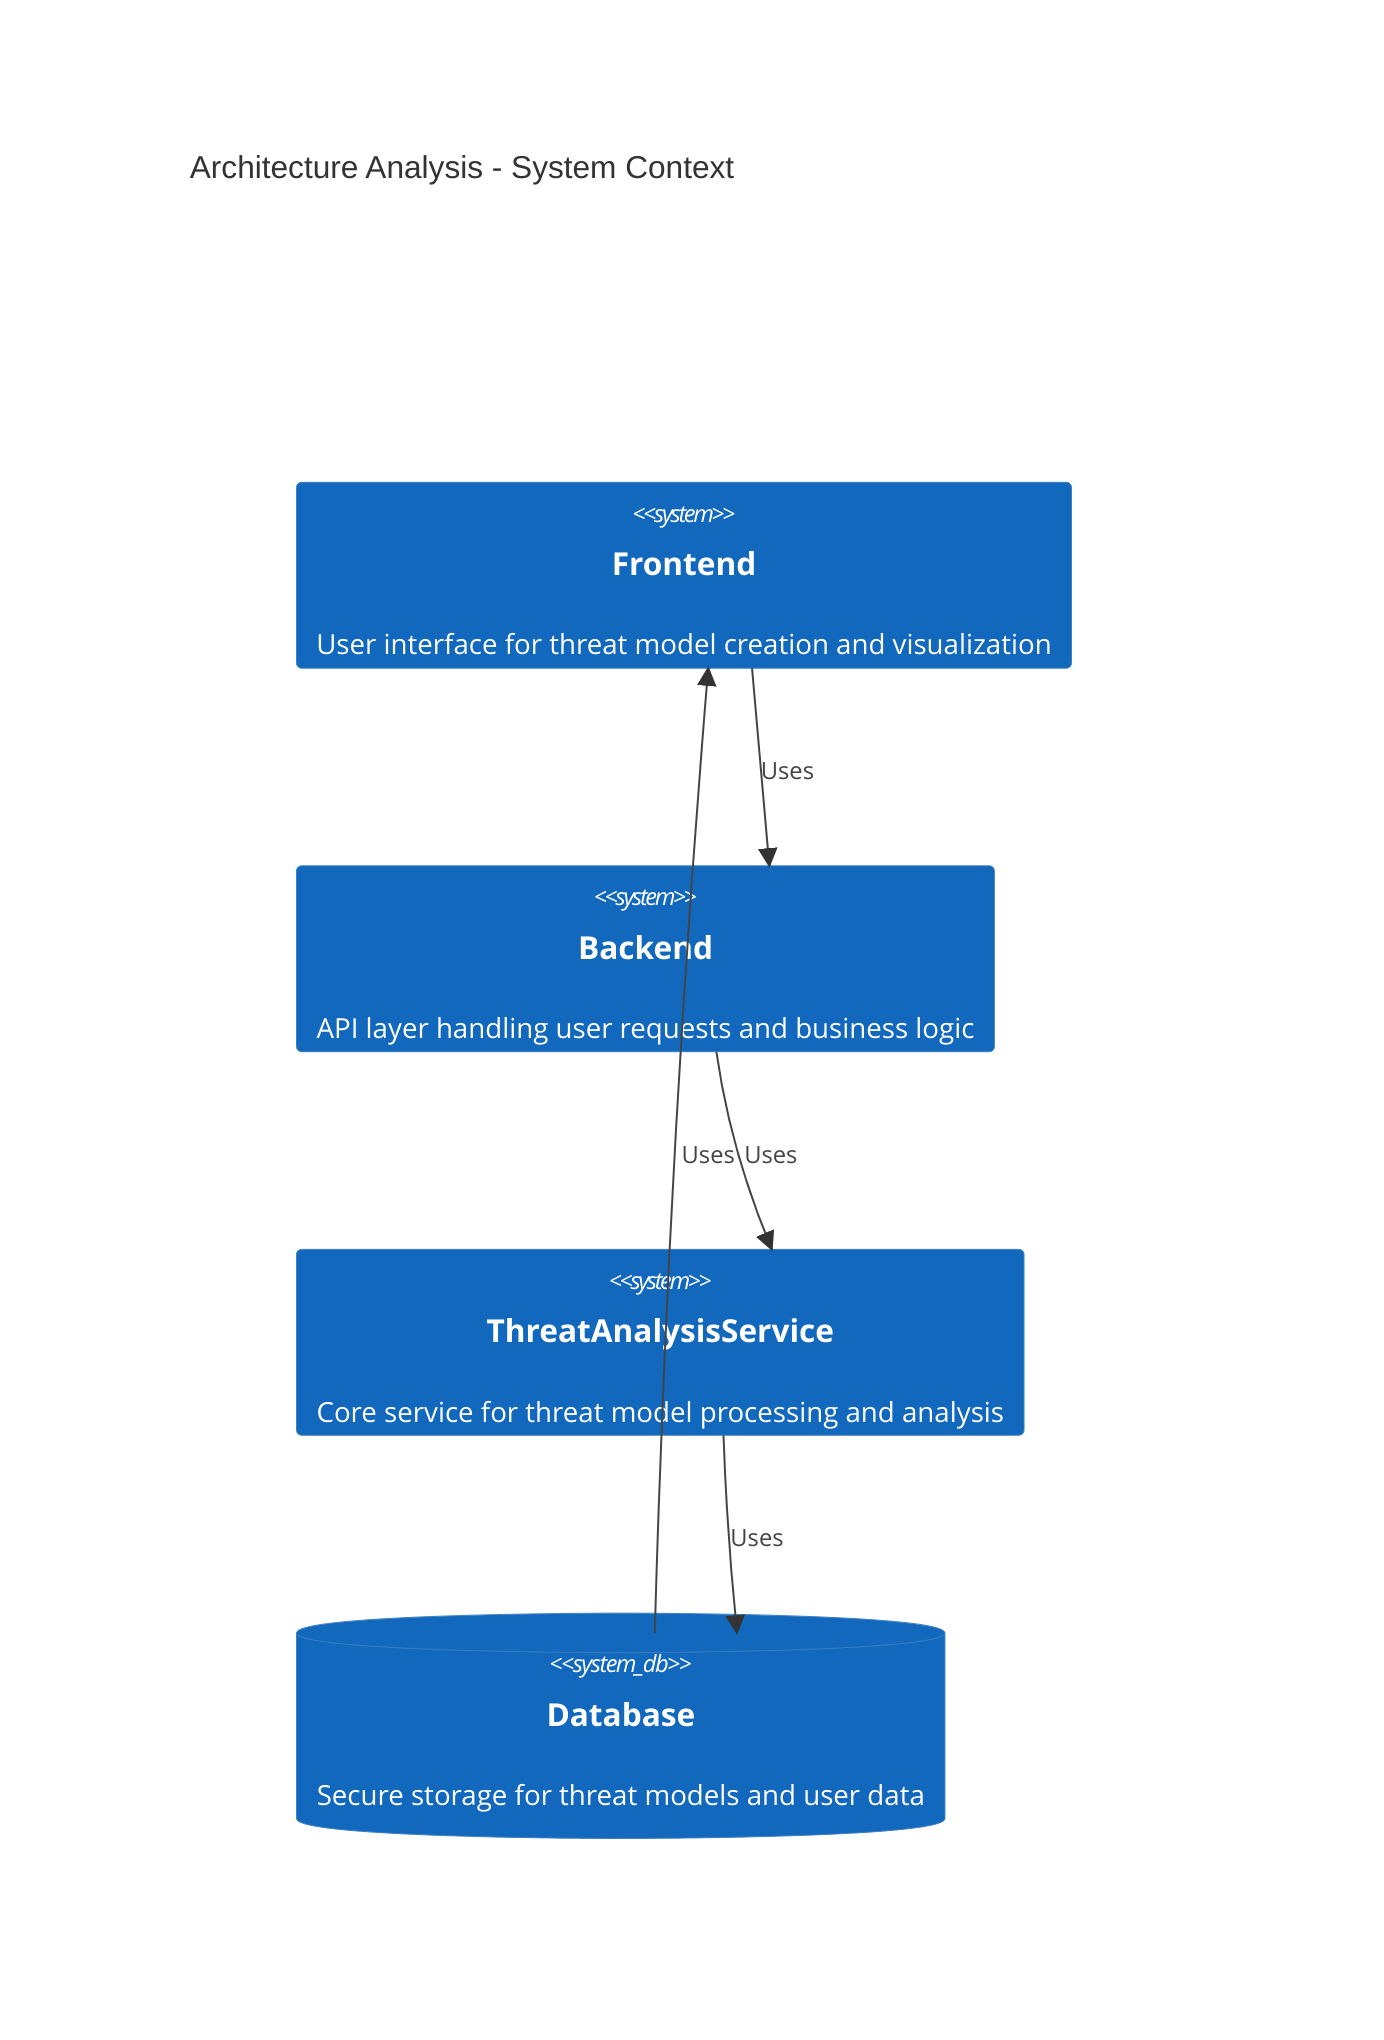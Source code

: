 C4Context
    title Architecture Analysis - System Context
    System(Frontend, "Frontend", "User interface for threat model creation and visualization")
    System(Backend, "Backend", "API layer handling user requests and business logic")
    System(ThreatAnalysisService, "ThreatAnalysisService", "Core service for threat model processing and analysis")
    SystemDb(Database, "Database", "Secure storage for threat models and user data")

    Rel(Frontend, Backend, "Uses")
    Rel(Backend, ThreatAnalysisService, "Uses")
    Rel(ThreatAnalysisService, Database, "Uses")
    Rel(Database, Frontend, "Uses")